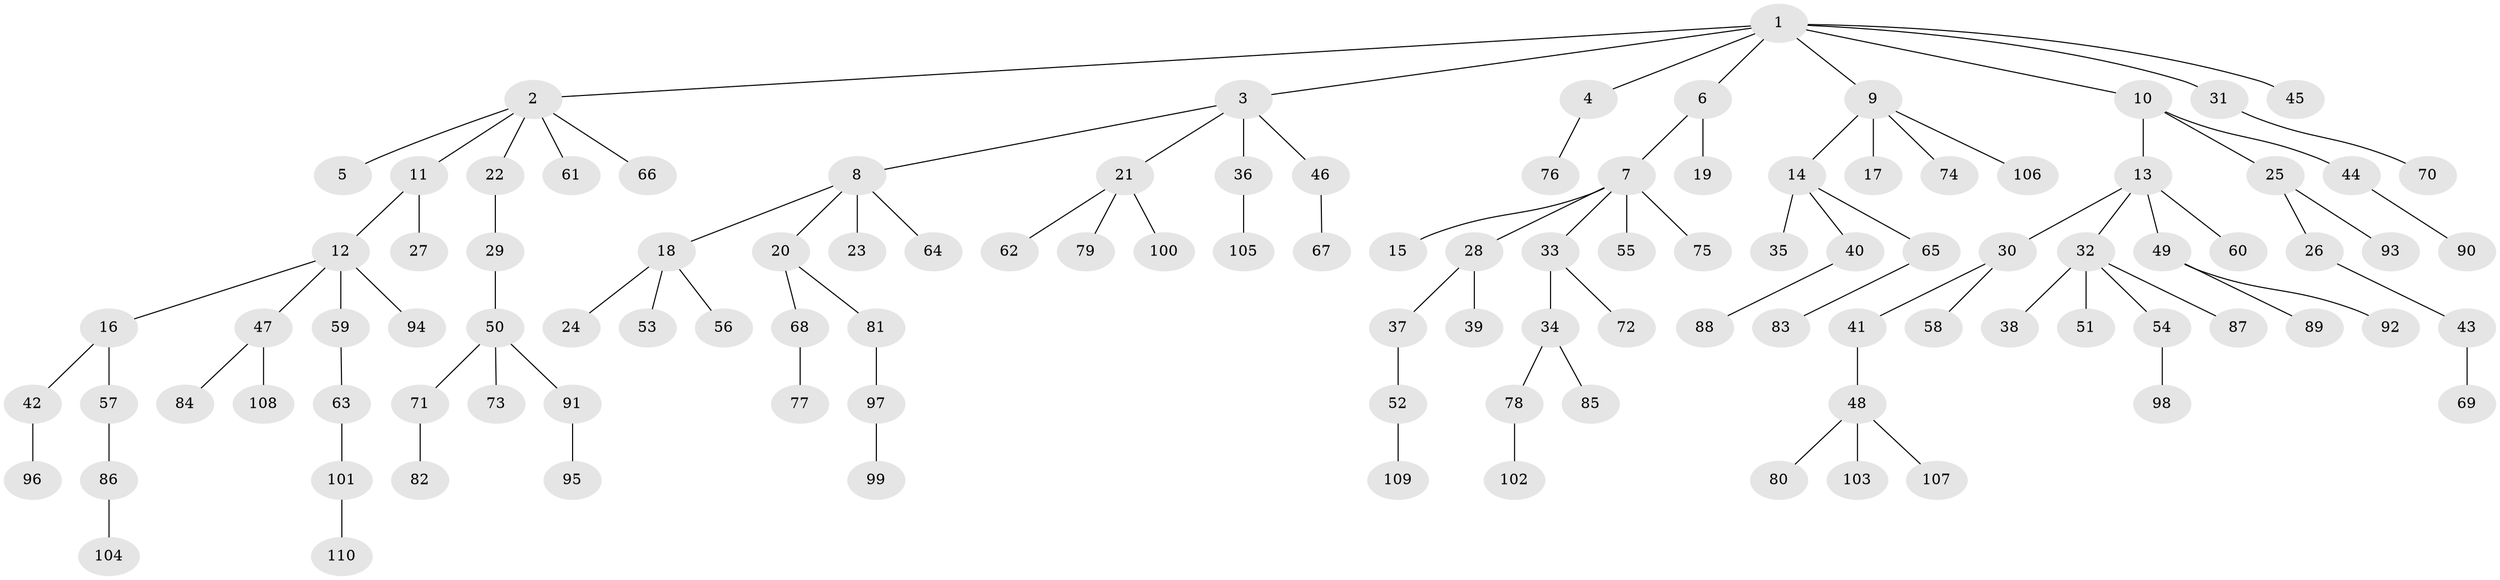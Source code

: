 // coarse degree distribution, {11: 0.012658227848101266, 6: 0.02531645569620253, 5: 0.0379746835443038, 2: 0.21518987341772153, 1: 0.569620253164557, 4: 0.0759493670886076, 3: 0.06329113924050633}
// Generated by graph-tools (version 1.1) at 2025/52/02/27/25 19:52:10]
// undirected, 110 vertices, 109 edges
graph export_dot {
graph [start="1"]
  node [color=gray90,style=filled];
  1;
  2;
  3;
  4;
  5;
  6;
  7;
  8;
  9;
  10;
  11;
  12;
  13;
  14;
  15;
  16;
  17;
  18;
  19;
  20;
  21;
  22;
  23;
  24;
  25;
  26;
  27;
  28;
  29;
  30;
  31;
  32;
  33;
  34;
  35;
  36;
  37;
  38;
  39;
  40;
  41;
  42;
  43;
  44;
  45;
  46;
  47;
  48;
  49;
  50;
  51;
  52;
  53;
  54;
  55;
  56;
  57;
  58;
  59;
  60;
  61;
  62;
  63;
  64;
  65;
  66;
  67;
  68;
  69;
  70;
  71;
  72;
  73;
  74;
  75;
  76;
  77;
  78;
  79;
  80;
  81;
  82;
  83;
  84;
  85;
  86;
  87;
  88;
  89;
  90;
  91;
  92;
  93;
  94;
  95;
  96;
  97;
  98;
  99;
  100;
  101;
  102;
  103;
  104;
  105;
  106;
  107;
  108;
  109;
  110;
  1 -- 2;
  1 -- 3;
  1 -- 4;
  1 -- 6;
  1 -- 9;
  1 -- 10;
  1 -- 31;
  1 -- 45;
  2 -- 5;
  2 -- 11;
  2 -- 22;
  2 -- 61;
  2 -- 66;
  3 -- 8;
  3 -- 21;
  3 -- 36;
  3 -- 46;
  4 -- 76;
  6 -- 7;
  6 -- 19;
  7 -- 15;
  7 -- 28;
  7 -- 33;
  7 -- 55;
  7 -- 75;
  8 -- 18;
  8 -- 20;
  8 -- 23;
  8 -- 64;
  9 -- 14;
  9 -- 17;
  9 -- 74;
  9 -- 106;
  10 -- 13;
  10 -- 25;
  10 -- 44;
  11 -- 12;
  11 -- 27;
  12 -- 16;
  12 -- 47;
  12 -- 59;
  12 -- 94;
  13 -- 30;
  13 -- 32;
  13 -- 49;
  13 -- 60;
  14 -- 35;
  14 -- 40;
  14 -- 65;
  16 -- 42;
  16 -- 57;
  18 -- 24;
  18 -- 53;
  18 -- 56;
  20 -- 68;
  20 -- 81;
  21 -- 62;
  21 -- 79;
  21 -- 100;
  22 -- 29;
  25 -- 26;
  25 -- 93;
  26 -- 43;
  28 -- 37;
  28 -- 39;
  29 -- 50;
  30 -- 41;
  30 -- 58;
  31 -- 70;
  32 -- 38;
  32 -- 51;
  32 -- 54;
  32 -- 87;
  33 -- 34;
  33 -- 72;
  34 -- 78;
  34 -- 85;
  36 -- 105;
  37 -- 52;
  40 -- 88;
  41 -- 48;
  42 -- 96;
  43 -- 69;
  44 -- 90;
  46 -- 67;
  47 -- 84;
  47 -- 108;
  48 -- 80;
  48 -- 103;
  48 -- 107;
  49 -- 89;
  49 -- 92;
  50 -- 71;
  50 -- 73;
  50 -- 91;
  52 -- 109;
  54 -- 98;
  57 -- 86;
  59 -- 63;
  63 -- 101;
  65 -- 83;
  68 -- 77;
  71 -- 82;
  78 -- 102;
  81 -- 97;
  86 -- 104;
  91 -- 95;
  97 -- 99;
  101 -- 110;
}
